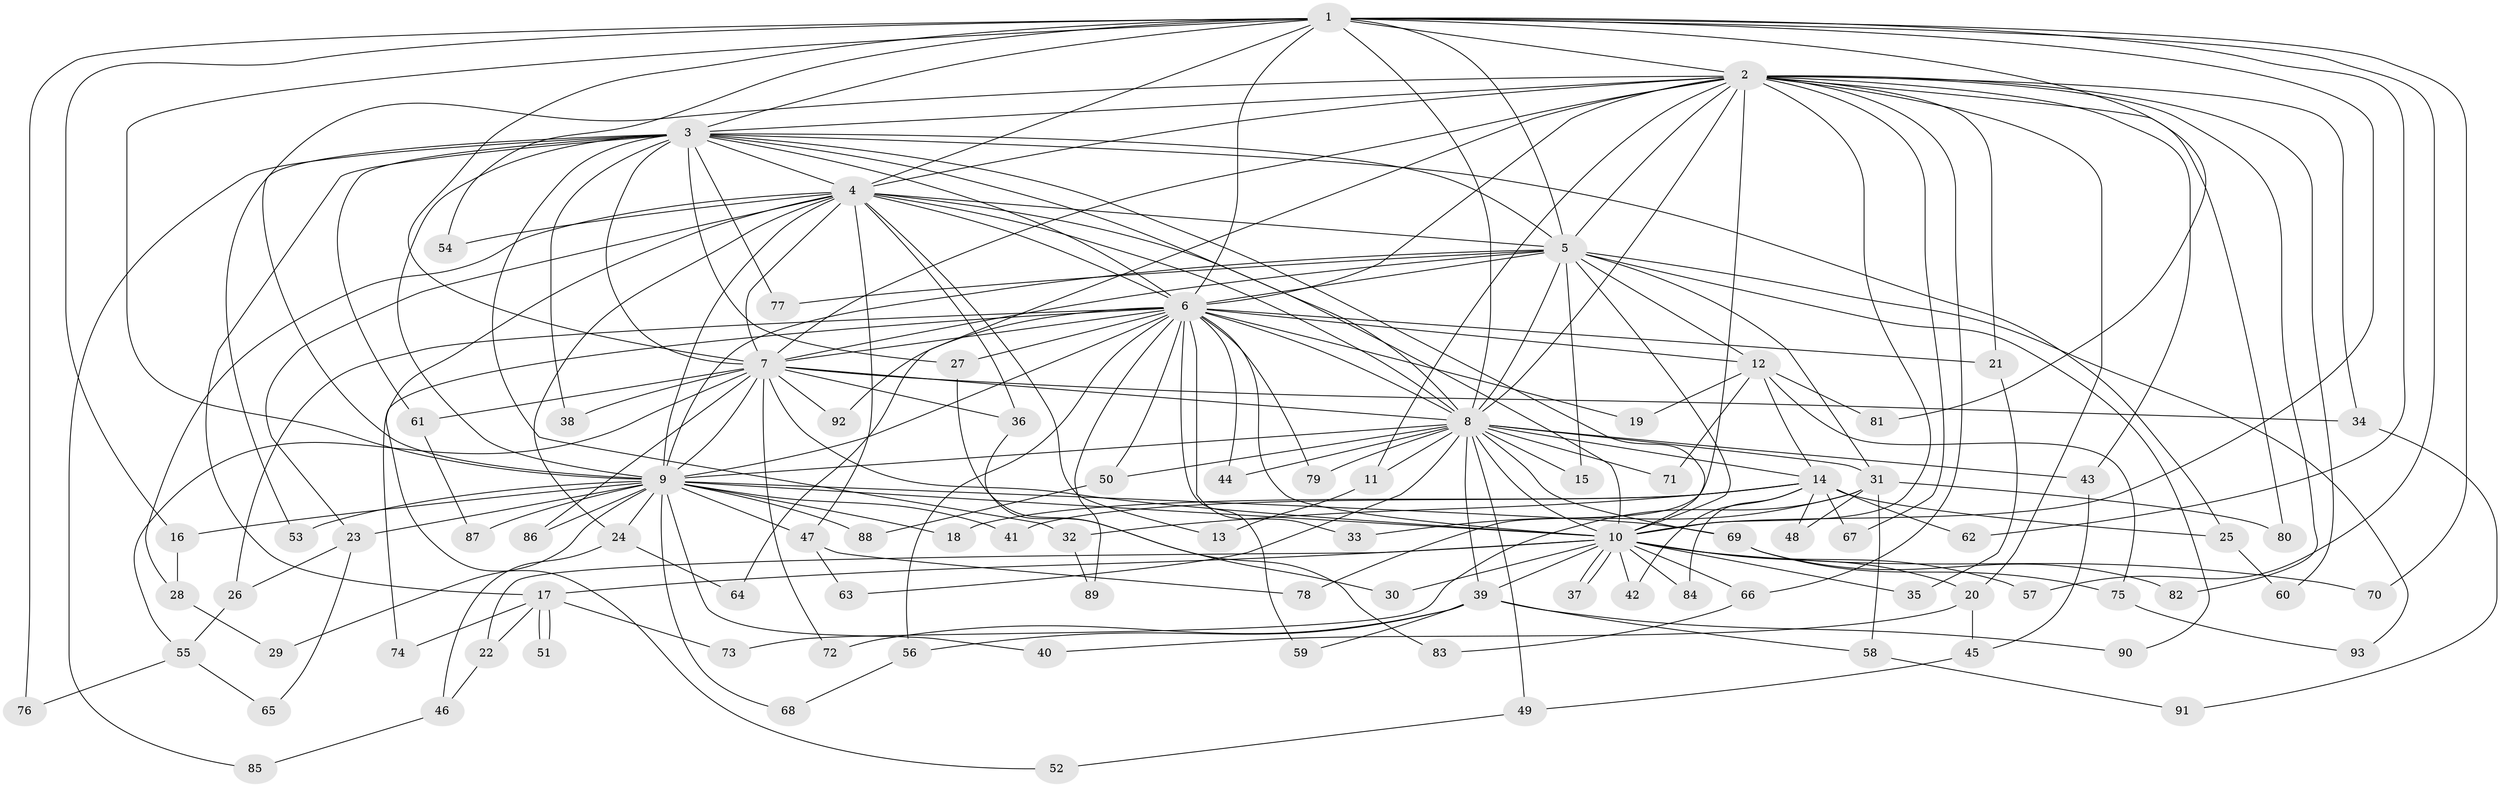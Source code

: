 // Generated by graph-tools (version 1.1) at 2025/01/03/09/25 03:01:15]
// undirected, 93 vertices, 211 edges
graph export_dot {
graph [start="1"]
  node [color=gray90,style=filled];
  1;
  2;
  3;
  4;
  5;
  6;
  7;
  8;
  9;
  10;
  11;
  12;
  13;
  14;
  15;
  16;
  17;
  18;
  19;
  20;
  21;
  22;
  23;
  24;
  25;
  26;
  27;
  28;
  29;
  30;
  31;
  32;
  33;
  34;
  35;
  36;
  37;
  38;
  39;
  40;
  41;
  42;
  43;
  44;
  45;
  46;
  47;
  48;
  49;
  50;
  51;
  52;
  53;
  54;
  55;
  56;
  57;
  58;
  59;
  60;
  61;
  62;
  63;
  64;
  65;
  66;
  67;
  68;
  69;
  70;
  71;
  72;
  73;
  74;
  75;
  76;
  77;
  78;
  79;
  80;
  81;
  82;
  83;
  84;
  85;
  86;
  87;
  88;
  89;
  90;
  91;
  92;
  93;
  1 -- 2;
  1 -- 3;
  1 -- 4;
  1 -- 5;
  1 -- 6;
  1 -- 7;
  1 -- 8;
  1 -- 9;
  1 -- 10;
  1 -- 16;
  1 -- 54;
  1 -- 57;
  1 -- 62;
  1 -- 70;
  1 -- 76;
  1 -- 81;
  2 -- 3;
  2 -- 4;
  2 -- 5;
  2 -- 6;
  2 -- 7;
  2 -- 8;
  2 -- 9;
  2 -- 10;
  2 -- 11;
  2 -- 20;
  2 -- 21;
  2 -- 34;
  2 -- 43;
  2 -- 60;
  2 -- 64;
  2 -- 66;
  2 -- 67;
  2 -- 78;
  2 -- 80;
  2 -- 82;
  3 -- 4;
  3 -- 5;
  3 -- 6;
  3 -- 7;
  3 -- 8;
  3 -- 9;
  3 -- 10;
  3 -- 17;
  3 -- 25;
  3 -- 27;
  3 -- 32;
  3 -- 38;
  3 -- 53;
  3 -- 61;
  3 -- 77;
  3 -- 85;
  4 -- 5;
  4 -- 6;
  4 -- 7;
  4 -- 8;
  4 -- 9;
  4 -- 10;
  4 -- 13;
  4 -- 23;
  4 -- 24;
  4 -- 28;
  4 -- 36;
  4 -- 47;
  4 -- 52;
  4 -- 54;
  5 -- 6;
  5 -- 7;
  5 -- 8;
  5 -- 9;
  5 -- 10;
  5 -- 12;
  5 -- 15;
  5 -- 31;
  5 -- 77;
  5 -- 90;
  5 -- 93;
  6 -- 7;
  6 -- 8;
  6 -- 9;
  6 -- 10;
  6 -- 12;
  6 -- 19;
  6 -- 21;
  6 -- 26;
  6 -- 27;
  6 -- 33;
  6 -- 44;
  6 -- 50;
  6 -- 56;
  6 -- 59;
  6 -- 74;
  6 -- 79;
  6 -- 89;
  6 -- 92;
  7 -- 8;
  7 -- 9;
  7 -- 10;
  7 -- 34;
  7 -- 36;
  7 -- 38;
  7 -- 55;
  7 -- 61;
  7 -- 72;
  7 -- 86;
  7 -- 92;
  8 -- 9;
  8 -- 10;
  8 -- 11;
  8 -- 14;
  8 -- 15;
  8 -- 31;
  8 -- 39;
  8 -- 43;
  8 -- 44;
  8 -- 49;
  8 -- 50;
  8 -- 63;
  8 -- 69;
  8 -- 71;
  8 -- 79;
  9 -- 10;
  9 -- 16;
  9 -- 18;
  9 -- 23;
  9 -- 24;
  9 -- 29;
  9 -- 40;
  9 -- 41;
  9 -- 47;
  9 -- 53;
  9 -- 68;
  9 -- 69;
  9 -- 86;
  9 -- 87;
  9 -- 88;
  10 -- 17;
  10 -- 20;
  10 -- 22;
  10 -- 30;
  10 -- 35;
  10 -- 37;
  10 -- 37;
  10 -- 39;
  10 -- 42;
  10 -- 57;
  10 -- 66;
  10 -- 70;
  10 -- 84;
  11 -- 13;
  12 -- 14;
  12 -- 19;
  12 -- 71;
  12 -- 75;
  12 -- 81;
  14 -- 18;
  14 -- 25;
  14 -- 32;
  14 -- 41;
  14 -- 42;
  14 -- 48;
  14 -- 62;
  14 -- 67;
  14 -- 84;
  16 -- 28;
  17 -- 22;
  17 -- 51;
  17 -- 51;
  17 -- 73;
  17 -- 74;
  20 -- 40;
  20 -- 45;
  21 -- 35;
  22 -- 46;
  23 -- 26;
  23 -- 65;
  24 -- 46;
  24 -- 64;
  25 -- 60;
  26 -- 55;
  27 -- 30;
  28 -- 29;
  31 -- 33;
  31 -- 48;
  31 -- 58;
  31 -- 73;
  31 -- 80;
  32 -- 89;
  34 -- 91;
  36 -- 83;
  39 -- 56;
  39 -- 58;
  39 -- 59;
  39 -- 72;
  39 -- 90;
  43 -- 45;
  45 -- 49;
  46 -- 85;
  47 -- 63;
  47 -- 78;
  49 -- 52;
  50 -- 88;
  55 -- 65;
  55 -- 76;
  56 -- 68;
  58 -- 91;
  61 -- 87;
  66 -- 83;
  69 -- 75;
  69 -- 82;
  75 -- 93;
}
